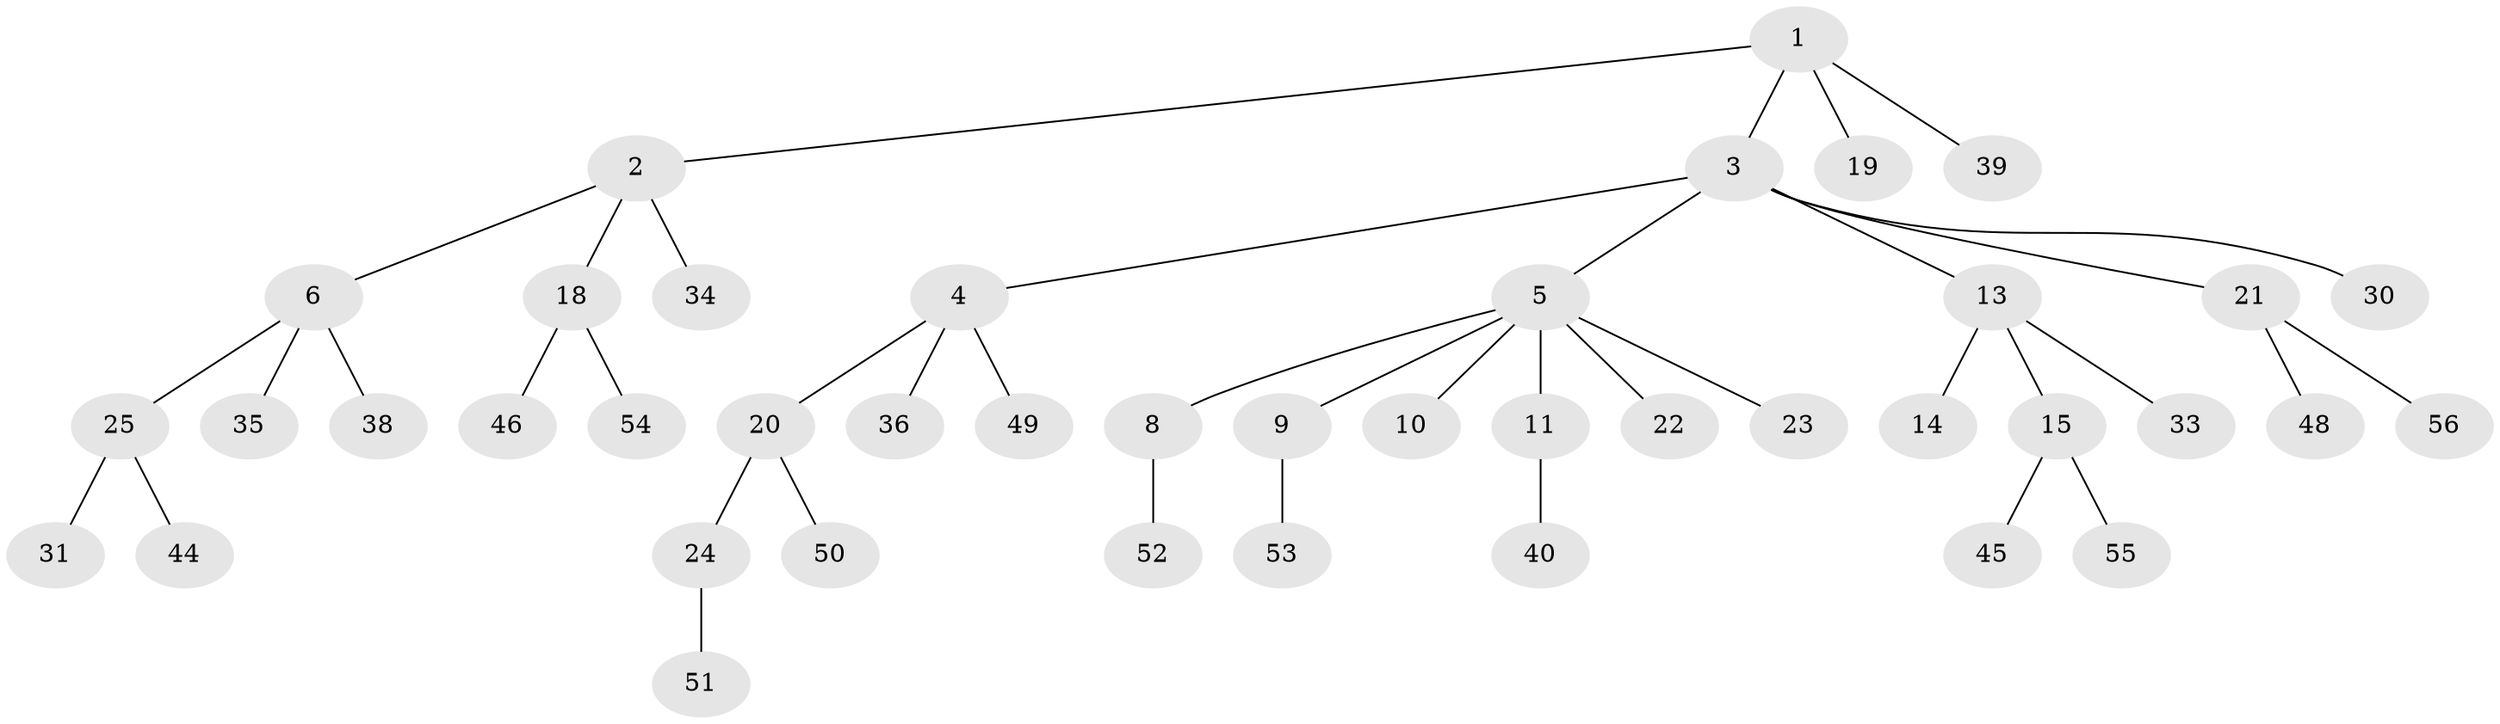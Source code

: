 // Generated by graph-tools (version 1.1) at 2025/24/03/03/25 07:24:07]
// undirected, 42 vertices, 41 edges
graph export_dot {
graph [start="1"]
  node [color=gray90,style=filled];
  1 [super="+37"];
  2 [super="+29"];
  3 [super="+12"];
  4 [super="+27"];
  5 [super="+16"];
  6 [super="+7"];
  8 [super="+47"];
  9 [super="+17"];
  10 [super="+26"];
  11;
  13 [super="+32"];
  14;
  15 [super="+57"];
  18 [super="+43"];
  19;
  20 [super="+41"];
  21 [super="+28"];
  22;
  23;
  24 [super="+58"];
  25;
  30;
  31 [super="+42"];
  33;
  34;
  35;
  36;
  38;
  39;
  40;
  44;
  45;
  46;
  48;
  49;
  50;
  51;
  52;
  53;
  54;
  55;
  56;
  1 -- 2;
  1 -- 3;
  1 -- 19;
  1 -- 39;
  2 -- 6;
  2 -- 18;
  2 -- 34;
  3 -- 4;
  3 -- 5;
  3 -- 30;
  3 -- 13;
  3 -- 21;
  4 -- 20;
  4 -- 36;
  4 -- 49;
  5 -- 8;
  5 -- 9;
  5 -- 10;
  5 -- 11;
  5 -- 22;
  5 -- 23;
  6 -- 25;
  6 -- 38;
  6 -- 35;
  8 -- 52;
  9 -- 53;
  11 -- 40;
  13 -- 14;
  13 -- 15;
  13 -- 33;
  15 -- 45;
  15 -- 55;
  18 -- 46;
  18 -- 54;
  20 -- 24;
  20 -- 50;
  21 -- 48;
  21 -- 56;
  24 -- 51;
  25 -- 31;
  25 -- 44;
}
